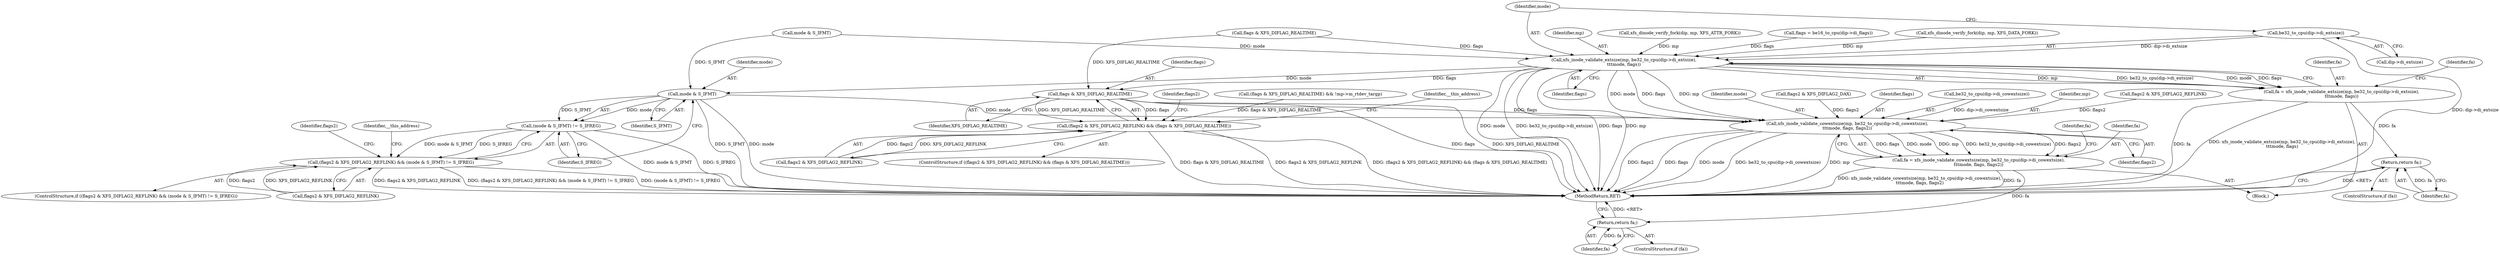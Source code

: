 digraph "0_linux_23fcb3340d033d9f081e21e6c12c2db7eaa541d3@pointer" {
"1000347" [label="(Call,be32_to_cpu(dip->di_extsize))"];
"1000345" [label="(Call,xfs_inode_validate_extsize(mp, be32_to_cpu(dip->di_extsize),\n\t\t\tmode, flags))"];
"1000343" [label="(Call,fa = xfs_inode_validate_extsize(mp, be32_to_cpu(dip->di_extsize),\n\t\t\tmode, flags))"];
"1000355" [label="(Return,return fa;)"];
"1000392" [label="(Call,mode & S_IFMT)"];
"1000391" [label="(Call,(mode & S_IFMT) != S_IFREG)"];
"1000387" [label="(Call,(flags2 & XFS_DIFLAG2_REFLINK) && (mode & S_IFMT) != S_IFREG)"];
"1000420" [label="(Call,xfs_inode_validate_cowextsize(mp, be32_to_cpu(dip->di_cowextsize),\n\t\t\tmode, flags, flags2))"];
"1000418" [label="(Call,fa = xfs_inode_validate_cowextsize(mp, be32_to_cpu(dip->di_cowextsize),\n\t\t\tmode, flags, flags2))"];
"1000431" [label="(Return,return fa;)"];
"1000403" [label="(Call,flags & XFS_DIFLAG_REALTIME)"];
"1000399" [label="(Call,(flags2 & XFS_DIFLAG2_REFLINK) && (flags & XFS_DIFLAG_REALTIME))"];
"1000420" [label="(Call,xfs_inode_validate_cowextsize(mp, be32_to_cpu(dip->di_cowextsize),\n\t\t\tmode, flags, flags2))"];
"1000393" [label="(Identifier,mode)"];
"1000387" [label="(Call,(flags2 & XFS_DIFLAG2_REFLINK) && (mode & S_IFMT) != S_IFREG)"];
"1000418" [label="(Call,fa = xfs_inode_validate_cowextsize(mp, be32_to_cpu(dip->di_cowextsize),\n\t\t\tmode, flags, flags2))"];
"1000344" [label="(Identifier,fa)"];
"1000430" [label="(Identifier,fa)"];
"1000432" [label="(Identifier,fa)"];
"1000397" [label="(Identifier,__this_address)"];
"1000354" [label="(Identifier,fa)"];
"1000353" [label="(ControlStructure,if (fa))"];
"1000392" [label="(Call,mode & S_IFMT)"];
"1000411" [label="(Identifier,flags2)"];
"1000426" [label="(Identifier,mode)"];
"1000435" [label="(MethodReturn,RET)"];
"1000403" [label="(Call,flags & XFS_DIFLAG_REALTIME)"];
"1000399" [label="(Call,(flags2 & XFS_DIFLAG2_REFLINK) && (flags & XFS_DIFLAG_REALTIME))"];
"1000404" [label="(Identifier,flags)"];
"1000405" [label="(Identifier,XFS_DIFLAG_REALTIME)"];
"1000394" [label="(Identifier,S_IFMT)"];
"1000296" [label="(Call,xfs_dinode_verify_fork(dip, mp, XFS_DATA_FORK))"];
"1000348" [label="(Call,dip->di_extsize)"];
"1000413" [label="(Call,flags2 & XFS_DIFLAG2_DAX)"];
"1000419" [label="(Identifier,fa)"];
"1000355" [label="(Return,return fa;)"];
"1000352" [label="(Identifier,flags)"];
"1000431" [label="(Return,return fa;)"];
"1000427" [label="(Identifier,flags)"];
"1000422" [label="(Call,be32_to_cpu(dip->di_cowextsize))"];
"1000118" [label="(Block,)"];
"1000351" [label="(Identifier,mode)"];
"1000346" [label="(Identifier,mp)"];
"1000316" [label="(Call,xfs_dinode_verify_fork(dip, mp, XFS_ATTR_FORK))"];
"1000263" [label="(Call,(flags & XFS_DIFLAG_REALTIME) && !mp->m_rtdev_targp)"];
"1000347" [label="(Call,be32_to_cpu(dip->di_extsize))"];
"1000386" [label="(ControlStructure,if ((flags2 & XFS_DIFLAG2_REFLINK) && (mode & S_IFMT) != S_IFREG))"];
"1000421" [label="(Identifier,mp)"];
"1000407" [label="(Identifier,__this_address)"];
"1000356" [label="(Identifier,fa)"];
"1000254" [label="(Call,flags = be16_to_cpu(dip->di_flags))"];
"1000398" [label="(ControlStructure,if ((flags2 & XFS_DIFLAG2_REFLINK) && (flags & XFS_DIFLAG_REALTIME)))"];
"1000429" [label="(ControlStructure,if (fa))"];
"1000395" [label="(Identifier,S_IFREG)"];
"1000391" [label="(Call,(mode & S_IFMT) != S_IFREG)"];
"1000410" [label="(Call,flags2 & XFS_DIFLAG2_REFLINK)"];
"1000345" [label="(Call,xfs_inode_validate_extsize(mp, be32_to_cpu(dip->di_extsize),\n\t\t\tmode, flags))"];
"1000264" [label="(Call,flags & XFS_DIFLAG_REALTIME)"];
"1000400" [label="(Call,flags2 & XFS_DIFLAG2_REFLINK)"];
"1000388" [label="(Call,flags2 & XFS_DIFLAG2_REFLINK)"];
"1000428" [label="(Identifier,flags2)"];
"1000401" [label="(Identifier,flags2)"];
"1000343" [label="(Call,fa = xfs_inode_validate_extsize(mp, be32_to_cpu(dip->di_extsize),\n\t\t\tmode, flags))"];
"1000274" [label="(Call,mode & S_IFMT)"];
"1000347" -> "1000345"  [label="AST: "];
"1000347" -> "1000348"  [label="CFG: "];
"1000348" -> "1000347"  [label="AST: "];
"1000351" -> "1000347"  [label="CFG: "];
"1000347" -> "1000435"  [label="DDG: dip->di_extsize"];
"1000347" -> "1000345"  [label="DDG: dip->di_extsize"];
"1000345" -> "1000343"  [label="AST: "];
"1000345" -> "1000352"  [label="CFG: "];
"1000346" -> "1000345"  [label="AST: "];
"1000351" -> "1000345"  [label="AST: "];
"1000352" -> "1000345"  [label="AST: "];
"1000343" -> "1000345"  [label="CFG: "];
"1000345" -> "1000435"  [label="DDG: mode"];
"1000345" -> "1000435"  [label="DDG: be32_to_cpu(dip->di_extsize)"];
"1000345" -> "1000435"  [label="DDG: flags"];
"1000345" -> "1000435"  [label="DDG: mp"];
"1000345" -> "1000343"  [label="DDG: mp"];
"1000345" -> "1000343"  [label="DDG: be32_to_cpu(dip->di_extsize)"];
"1000345" -> "1000343"  [label="DDG: mode"];
"1000345" -> "1000343"  [label="DDG: flags"];
"1000296" -> "1000345"  [label="DDG: mp"];
"1000316" -> "1000345"  [label="DDG: mp"];
"1000274" -> "1000345"  [label="DDG: mode"];
"1000254" -> "1000345"  [label="DDG: flags"];
"1000264" -> "1000345"  [label="DDG: flags"];
"1000345" -> "1000392"  [label="DDG: mode"];
"1000345" -> "1000403"  [label="DDG: flags"];
"1000345" -> "1000420"  [label="DDG: mp"];
"1000345" -> "1000420"  [label="DDG: mode"];
"1000345" -> "1000420"  [label="DDG: flags"];
"1000343" -> "1000118"  [label="AST: "];
"1000344" -> "1000343"  [label="AST: "];
"1000354" -> "1000343"  [label="CFG: "];
"1000343" -> "1000435"  [label="DDG: fa"];
"1000343" -> "1000435"  [label="DDG: xfs_inode_validate_extsize(mp, be32_to_cpu(dip->di_extsize),\n\t\t\tmode, flags)"];
"1000343" -> "1000355"  [label="DDG: fa"];
"1000355" -> "1000353"  [label="AST: "];
"1000355" -> "1000356"  [label="CFG: "];
"1000356" -> "1000355"  [label="AST: "];
"1000435" -> "1000355"  [label="CFG: "];
"1000355" -> "1000435"  [label="DDG: <RET>"];
"1000356" -> "1000355"  [label="DDG: fa"];
"1000392" -> "1000391"  [label="AST: "];
"1000392" -> "1000394"  [label="CFG: "];
"1000393" -> "1000392"  [label="AST: "];
"1000394" -> "1000392"  [label="AST: "];
"1000395" -> "1000392"  [label="CFG: "];
"1000392" -> "1000435"  [label="DDG: S_IFMT"];
"1000392" -> "1000435"  [label="DDG: mode"];
"1000392" -> "1000391"  [label="DDG: mode"];
"1000392" -> "1000391"  [label="DDG: S_IFMT"];
"1000274" -> "1000392"  [label="DDG: S_IFMT"];
"1000392" -> "1000420"  [label="DDG: mode"];
"1000391" -> "1000387"  [label="AST: "];
"1000391" -> "1000395"  [label="CFG: "];
"1000395" -> "1000391"  [label="AST: "];
"1000387" -> "1000391"  [label="CFG: "];
"1000391" -> "1000435"  [label="DDG: mode & S_IFMT"];
"1000391" -> "1000435"  [label="DDG: S_IFREG"];
"1000391" -> "1000387"  [label="DDG: mode & S_IFMT"];
"1000391" -> "1000387"  [label="DDG: S_IFREG"];
"1000387" -> "1000386"  [label="AST: "];
"1000387" -> "1000388"  [label="CFG: "];
"1000388" -> "1000387"  [label="AST: "];
"1000397" -> "1000387"  [label="CFG: "];
"1000401" -> "1000387"  [label="CFG: "];
"1000387" -> "1000435"  [label="DDG: flags2 & XFS_DIFLAG2_REFLINK"];
"1000387" -> "1000435"  [label="DDG: (flags2 & XFS_DIFLAG2_REFLINK) && (mode & S_IFMT) != S_IFREG"];
"1000387" -> "1000435"  [label="DDG: (mode & S_IFMT) != S_IFREG"];
"1000388" -> "1000387"  [label="DDG: flags2"];
"1000388" -> "1000387"  [label="DDG: XFS_DIFLAG2_REFLINK"];
"1000420" -> "1000418"  [label="AST: "];
"1000420" -> "1000428"  [label="CFG: "];
"1000421" -> "1000420"  [label="AST: "];
"1000422" -> "1000420"  [label="AST: "];
"1000426" -> "1000420"  [label="AST: "];
"1000427" -> "1000420"  [label="AST: "];
"1000428" -> "1000420"  [label="AST: "];
"1000418" -> "1000420"  [label="CFG: "];
"1000420" -> "1000435"  [label="DDG: flags2"];
"1000420" -> "1000435"  [label="DDG: flags"];
"1000420" -> "1000435"  [label="DDG: mode"];
"1000420" -> "1000435"  [label="DDG: be32_to_cpu(dip->di_cowextsize)"];
"1000420" -> "1000435"  [label="DDG: mp"];
"1000420" -> "1000418"  [label="DDG: flags"];
"1000420" -> "1000418"  [label="DDG: mode"];
"1000420" -> "1000418"  [label="DDG: mp"];
"1000420" -> "1000418"  [label="DDG: be32_to_cpu(dip->di_cowextsize)"];
"1000420" -> "1000418"  [label="DDG: flags2"];
"1000422" -> "1000420"  [label="DDG: dip->di_cowextsize"];
"1000403" -> "1000420"  [label="DDG: flags"];
"1000410" -> "1000420"  [label="DDG: flags2"];
"1000413" -> "1000420"  [label="DDG: flags2"];
"1000418" -> "1000118"  [label="AST: "];
"1000419" -> "1000418"  [label="AST: "];
"1000430" -> "1000418"  [label="CFG: "];
"1000418" -> "1000435"  [label="DDG: xfs_inode_validate_cowextsize(mp, be32_to_cpu(dip->di_cowextsize),\n\t\t\tmode, flags, flags2)"];
"1000418" -> "1000435"  [label="DDG: fa"];
"1000418" -> "1000431"  [label="DDG: fa"];
"1000431" -> "1000429"  [label="AST: "];
"1000431" -> "1000432"  [label="CFG: "];
"1000432" -> "1000431"  [label="AST: "];
"1000435" -> "1000431"  [label="CFG: "];
"1000431" -> "1000435"  [label="DDG: <RET>"];
"1000432" -> "1000431"  [label="DDG: fa"];
"1000403" -> "1000399"  [label="AST: "];
"1000403" -> "1000405"  [label="CFG: "];
"1000404" -> "1000403"  [label="AST: "];
"1000405" -> "1000403"  [label="AST: "];
"1000399" -> "1000403"  [label="CFG: "];
"1000403" -> "1000435"  [label="DDG: XFS_DIFLAG_REALTIME"];
"1000403" -> "1000435"  [label="DDG: flags"];
"1000403" -> "1000399"  [label="DDG: flags"];
"1000403" -> "1000399"  [label="DDG: XFS_DIFLAG_REALTIME"];
"1000264" -> "1000403"  [label="DDG: XFS_DIFLAG_REALTIME"];
"1000399" -> "1000398"  [label="AST: "];
"1000399" -> "1000400"  [label="CFG: "];
"1000400" -> "1000399"  [label="AST: "];
"1000407" -> "1000399"  [label="CFG: "];
"1000411" -> "1000399"  [label="CFG: "];
"1000399" -> "1000435"  [label="DDG: flags & XFS_DIFLAG_REALTIME"];
"1000399" -> "1000435"  [label="DDG: flags2 & XFS_DIFLAG2_REFLINK"];
"1000399" -> "1000435"  [label="DDG: (flags2 & XFS_DIFLAG2_REFLINK) && (flags & XFS_DIFLAG_REALTIME)"];
"1000400" -> "1000399"  [label="DDG: flags2"];
"1000400" -> "1000399"  [label="DDG: XFS_DIFLAG2_REFLINK"];
"1000263" -> "1000399"  [label="DDG: flags & XFS_DIFLAG_REALTIME"];
}
